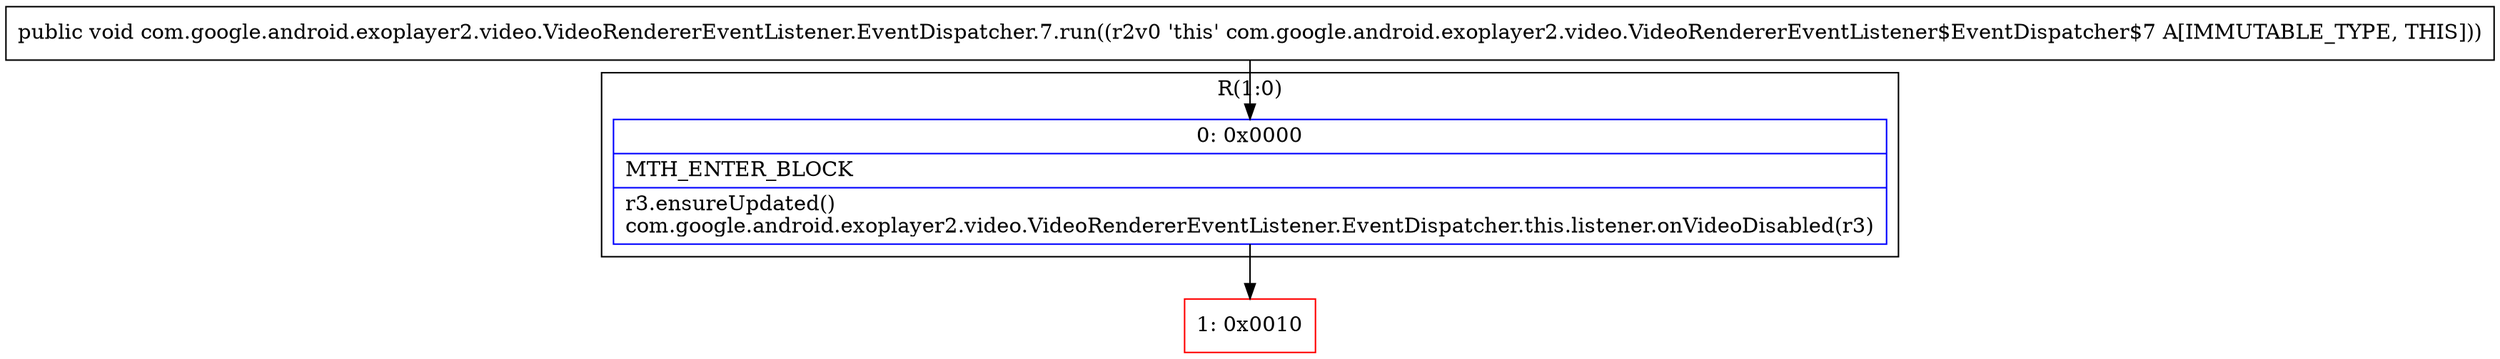 digraph "CFG forcom.google.android.exoplayer2.video.VideoRendererEventListener.EventDispatcher.7.run()V" {
subgraph cluster_Region_1359285604 {
label = "R(1:0)";
node [shape=record,color=blue];
Node_0 [shape=record,label="{0\:\ 0x0000|MTH_ENTER_BLOCK\l|r3.ensureUpdated()\lcom.google.android.exoplayer2.video.VideoRendererEventListener.EventDispatcher.this.listener.onVideoDisabled(r3)\l}"];
}
Node_1 [shape=record,color=red,label="{1\:\ 0x0010}"];
MethodNode[shape=record,label="{public void com.google.android.exoplayer2.video.VideoRendererEventListener.EventDispatcher.7.run((r2v0 'this' com.google.android.exoplayer2.video.VideoRendererEventListener$EventDispatcher$7 A[IMMUTABLE_TYPE, THIS])) }"];
MethodNode -> Node_0;
Node_0 -> Node_1;
}

